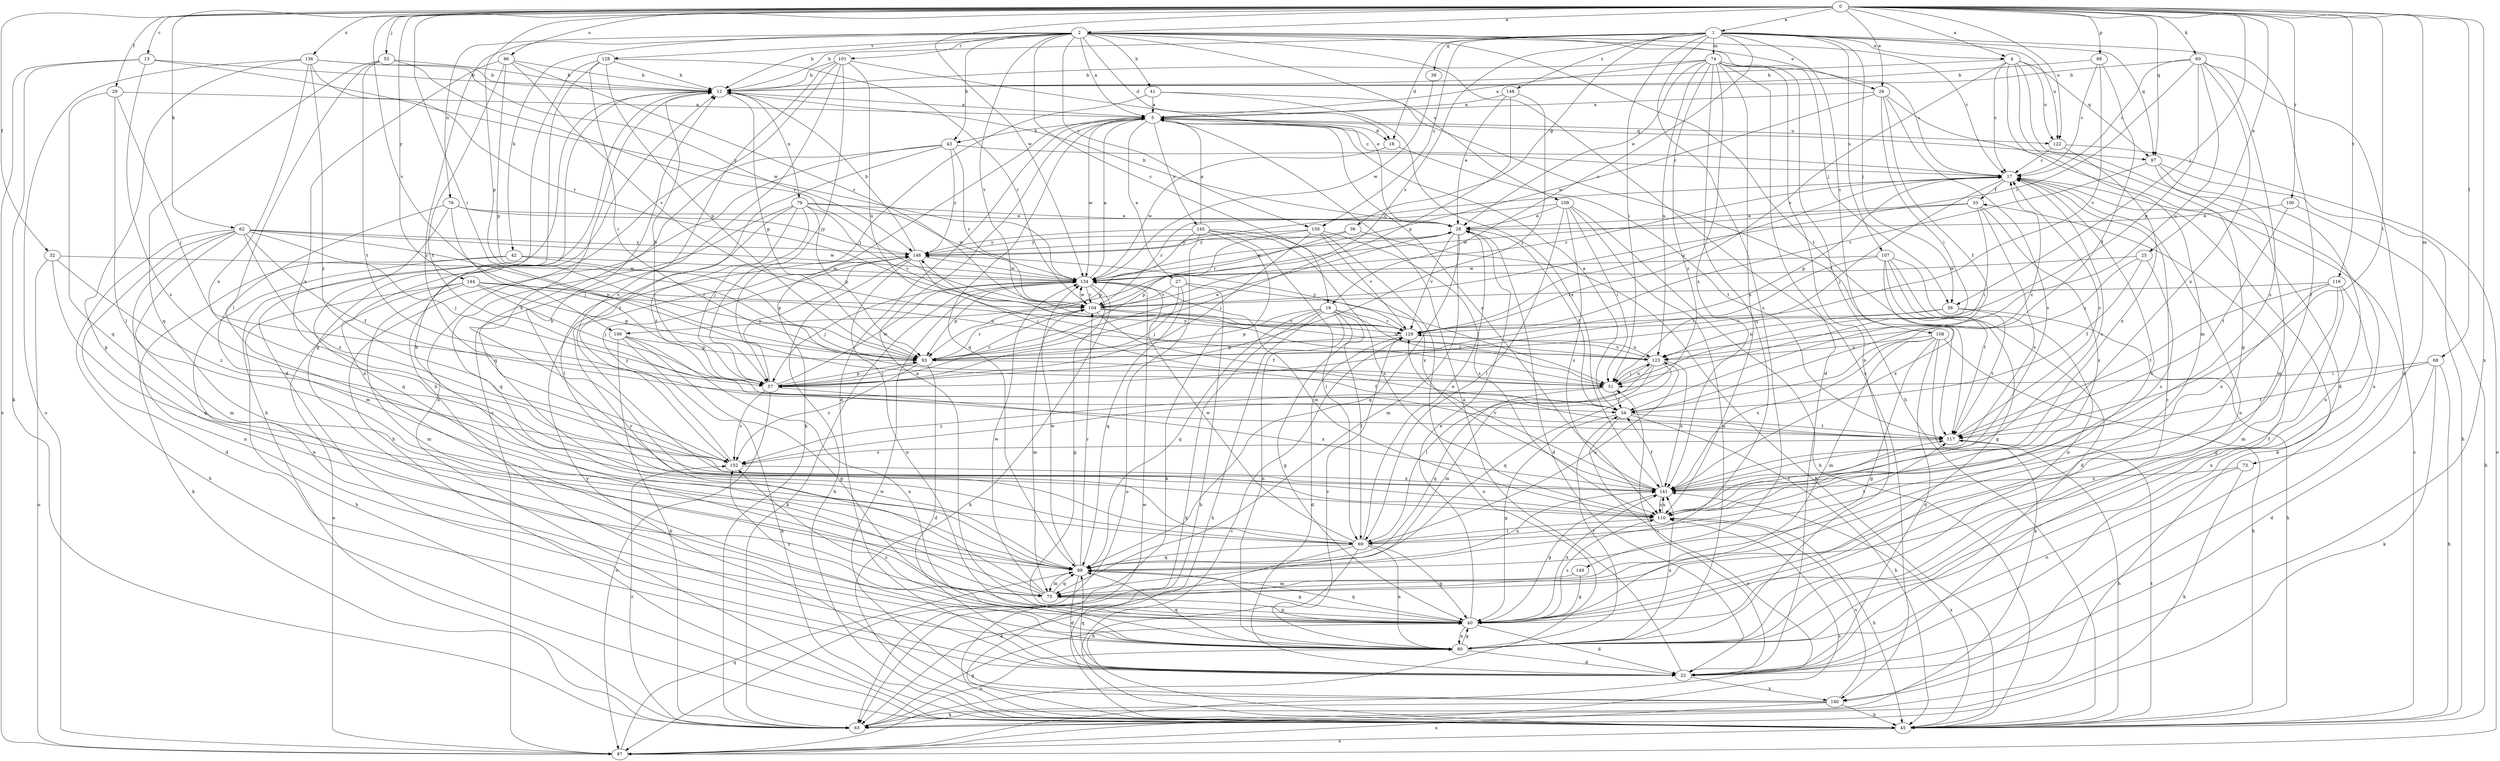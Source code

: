 strict digraph  {
0;
1;
2;
4;
5;
12;
13;
16;
17;
18;
22;
25;
26;
27;
28;
29;
32;
33;
34;
36;
39;
40;
41;
42;
43;
45;
51;
53;
56;
57;
60;
62;
63;
68;
69;
73;
74;
75;
76;
79;
80;
86;
87;
88;
93;
97;
98;
100;
101;
104;
106;
107;
108;
109;
110;
116;
117;
122;
123;
128;
129;
134;
136;
140;
141;
144;
145;
146;
148;
149;
150;
152;
0 -> 1  [label=a];
0 -> 2  [label=a];
0 -> 4  [label=a];
0 -> 13  [label=c];
0 -> 25  [label=e];
0 -> 26  [label=e];
0 -> 29  [label=f];
0 -> 32  [label=f];
0 -> 51  [label=i];
0 -> 53  [label=j];
0 -> 56  [label=j];
0 -> 60  [label=k];
0 -> 62  [label=k];
0 -> 68  [label=l];
0 -> 73  [label=m];
0 -> 86  [label=o];
0 -> 88  [label=p];
0 -> 93  [label=p];
0 -> 97  [label=q];
0 -> 100  [label=r];
0 -> 106  [label=s];
0 -> 116  [label=t];
0 -> 117  [label=t];
0 -> 122  [label=u];
0 -> 134  [label=w];
0 -> 136  [label=x];
0 -> 140  [label=x];
0 -> 144  [label=y];
1 -> 4  [label=a];
1 -> 12  [label=b];
1 -> 16  [label=c];
1 -> 18  [label=d];
1 -> 36  [label=g];
1 -> 39  [label=g];
1 -> 51  [label=i];
1 -> 56  [label=j];
1 -> 69  [label=l];
1 -> 74  [label=m];
1 -> 97  [label=q];
1 -> 106  [label=s];
1 -> 107  [label=s];
1 -> 108  [label=s];
1 -> 122  [label=u];
1 -> 148  [label=z];
1 -> 149  [label=z];
1 -> 150  [label=z];
2 -> 5  [label=a];
2 -> 12  [label=b];
2 -> 16  [label=c];
2 -> 17  [label=c];
2 -> 18  [label=d];
2 -> 26  [label=e];
2 -> 41  [label=h];
2 -> 42  [label=h];
2 -> 43  [label=h];
2 -> 56  [label=j];
2 -> 76  [label=n];
2 -> 101  [label=r];
2 -> 109  [label=s];
2 -> 117  [label=t];
2 -> 128  [label=v];
2 -> 129  [label=v];
2 -> 140  [label=x];
2 -> 150  [label=z];
2 -> 152  [label=z];
4 -> 12  [label=b];
4 -> 17  [label=c];
4 -> 40  [label=g];
4 -> 75  [label=m];
4 -> 97  [label=q];
4 -> 122  [label=u];
4 -> 129  [label=v];
4 -> 140  [label=x];
5 -> 17  [label=c];
5 -> 18  [label=d];
5 -> 22  [label=d];
5 -> 27  [label=e];
5 -> 43  [label=h];
5 -> 63  [label=k];
5 -> 97  [label=q];
5 -> 98  [label=q];
5 -> 122  [label=u];
5 -> 134  [label=w];
5 -> 145  [label=y];
12 -> 5  [label=a];
12 -> 79  [label=n];
12 -> 80  [label=n];
12 -> 93  [label=p];
13 -> 12  [label=b];
13 -> 63  [label=k];
13 -> 87  [label=o];
13 -> 110  [label=s];
13 -> 134  [label=w];
16 -> 40  [label=g];
16 -> 45  [label=h];
16 -> 51  [label=i];
16 -> 63  [label=k];
16 -> 69  [label=l];
16 -> 80  [label=n];
16 -> 93  [label=p];
16 -> 98  [label=q];
16 -> 129  [label=v];
17 -> 33  [label=f];
17 -> 57  [label=j];
17 -> 63  [label=k];
17 -> 80  [label=n];
17 -> 93  [label=p];
18 -> 117  [label=t];
18 -> 134  [label=w];
22 -> 5  [label=a];
22 -> 12  [label=b];
22 -> 33  [label=f];
22 -> 51  [label=i];
22 -> 98  [label=q];
22 -> 140  [label=x];
25 -> 34  [label=f];
25 -> 110  [label=s];
25 -> 123  [label=u];
25 -> 134  [label=w];
26 -> 5  [label=a];
26 -> 22  [label=d];
26 -> 34  [label=f];
26 -> 51  [label=i];
26 -> 110  [label=s];
26 -> 134  [label=w];
27 -> 45  [label=h];
27 -> 51  [label=i];
27 -> 57  [label=j];
27 -> 98  [label=q];
27 -> 104  [label=r];
28 -> 12  [label=b];
28 -> 22  [label=d];
28 -> 34  [label=f];
28 -> 75  [label=m];
28 -> 98  [label=q];
28 -> 129  [label=v];
28 -> 134  [label=w];
28 -> 146  [label=y];
29 -> 5  [label=a];
29 -> 57  [label=j];
29 -> 69  [label=l];
29 -> 98  [label=q];
32 -> 87  [label=o];
32 -> 98  [label=q];
32 -> 134  [label=w];
32 -> 152  [label=z];
33 -> 28  [label=e];
33 -> 51  [label=i];
33 -> 110  [label=s];
33 -> 134  [label=w];
33 -> 141  [label=x];
34 -> 5  [label=a];
34 -> 17  [label=c];
34 -> 40  [label=g];
34 -> 45  [label=h];
34 -> 87  [label=o];
34 -> 117  [label=t];
36 -> 45  [label=h];
36 -> 104  [label=r];
36 -> 146  [label=y];
39 -> 134  [label=w];
40 -> 5  [label=a];
40 -> 17  [label=c];
40 -> 22  [label=d];
40 -> 28  [label=e];
40 -> 80  [label=n];
40 -> 98  [label=q];
40 -> 110  [label=s];
40 -> 141  [label=x];
40 -> 152  [label=z];
41 -> 5  [label=a];
41 -> 57  [label=j];
41 -> 117  [label=t];
41 -> 141  [label=x];
42 -> 63  [label=k];
42 -> 80  [label=n];
42 -> 93  [label=p];
42 -> 134  [label=w];
43 -> 17  [label=c];
43 -> 45  [label=h];
43 -> 98  [label=q];
43 -> 104  [label=r];
43 -> 146  [label=y];
43 -> 152  [label=z];
45 -> 17  [label=c];
45 -> 87  [label=o];
45 -> 117  [label=t];
45 -> 129  [label=v];
45 -> 134  [label=w];
45 -> 141  [label=x];
51 -> 34  [label=f];
51 -> 98  [label=q];
51 -> 123  [label=u];
51 -> 146  [label=y];
51 -> 152  [label=z];
53 -> 12  [label=b];
53 -> 69  [label=l];
53 -> 98  [label=q];
53 -> 104  [label=r];
53 -> 117  [label=t];
56 -> 45  [label=h];
56 -> 117  [label=t];
56 -> 123  [label=u];
56 -> 129  [label=v];
57 -> 12  [label=b];
57 -> 87  [label=o];
57 -> 93  [label=p];
57 -> 104  [label=r];
57 -> 134  [label=w];
57 -> 141  [label=x];
57 -> 146  [label=y];
57 -> 152  [label=z];
60 -> 12  [label=b];
60 -> 17  [label=c];
60 -> 22  [label=d];
60 -> 93  [label=p];
60 -> 104  [label=r];
60 -> 110  [label=s];
60 -> 123  [label=u];
60 -> 141  [label=x];
62 -> 22  [label=d];
62 -> 34  [label=f];
62 -> 45  [label=h];
62 -> 57  [label=j];
62 -> 75  [label=m];
62 -> 80  [label=n];
62 -> 93  [label=p];
62 -> 134  [label=w];
62 -> 146  [label=y];
62 -> 152  [label=z];
63 -> 12  [label=b];
63 -> 40  [label=g];
63 -> 80  [label=n];
63 -> 152  [label=z];
68 -> 22  [label=d];
68 -> 45  [label=h];
68 -> 51  [label=i];
68 -> 63  [label=k];
68 -> 117  [label=t];
69 -> 12  [label=b];
69 -> 28  [label=e];
69 -> 40  [label=g];
69 -> 45  [label=h];
69 -> 63  [label=k];
69 -> 80  [label=n];
69 -> 98  [label=q];
69 -> 117  [label=t];
69 -> 123  [label=u];
69 -> 134  [label=w];
73 -> 63  [label=k];
73 -> 80  [label=n];
73 -> 141  [label=x];
74 -> 5  [label=a];
74 -> 12  [label=b];
74 -> 17  [label=c];
74 -> 22  [label=d];
74 -> 28  [label=e];
74 -> 45  [label=h];
74 -> 80  [label=n];
74 -> 98  [label=q];
74 -> 110  [label=s];
74 -> 123  [label=u];
74 -> 141  [label=x];
74 -> 152  [label=z];
75 -> 12  [label=b];
75 -> 40  [label=g];
75 -> 98  [label=q];
75 -> 134  [label=w];
75 -> 146  [label=y];
76 -> 28  [label=e];
76 -> 57  [label=j];
76 -> 75  [label=m];
76 -> 98  [label=q];
76 -> 146  [label=y];
79 -> 28  [label=e];
79 -> 57  [label=j];
79 -> 69  [label=l];
79 -> 93  [label=p];
79 -> 98  [label=q];
79 -> 117  [label=t];
79 -> 129  [label=v];
79 -> 134  [label=w];
80 -> 22  [label=d];
80 -> 34  [label=f];
80 -> 40  [label=g];
80 -> 98  [label=q];
80 -> 129  [label=v];
80 -> 141  [label=x];
80 -> 152  [label=z];
86 -> 12  [label=b];
86 -> 93  [label=p];
86 -> 104  [label=r];
86 -> 117  [label=t];
86 -> 129  [label=v];
86 -> 141  [label=x];
87 -> 98  [label=q];
87 -> 110  [label=s];
88 -> 12  [label=b];
88 -> 17  [label=c];
88 -> 34  [label=f];
88 -> 129  [label=v];
93 -> 22  [label=d];
93 -> 28  [label=e];
93 -> 34  [label=f];
93 -> 57  [label=j];
93 -> 104  [label=r];
93 -> 152  [label=z];
97 -> 45  [label=h];
97 -> 75  [label=m];
97 -> 80  [label=n];
97 -> 129  [label=v];
98 -> 17  [label=c];
98 -> 22  [label=d];
98 -> 40  [label=g];
98 -> 75  [label=m];
98 -> 104  [label=r];
98 -> 134  [label=w];
98 -> 141  [label=x];
100 -> 28  [label=e];
100 -> 45  [label=h];
100 -> 117  [label=t];
101 -> 12  [label=b];
101 -> 28  [label=e];
101 -> 45  [label=h];
101 -> 57  [label=j];
101 -> 87  [label=o];
101 -> 110  [label=s];
101 -> 123  [label=u];
104 -> 17  [label=c];
104 -> 34  [label=f];
104 -> 75  [label=m];
104 -> 123  [label=u];
104 -> 129  [label=v];
104 -> 134  [label=w];
106 -> 40  [label=g];
106 -> 45  [label=h];
106 -> 63  [label=k];
106 -> 80  [label=n];
106 -> 93  [label=p];
107 -> 22  [label=d];
107 -> 40  [label=g];
107 -> 51  [label=i];
107 -> 80  [label=n];
107 -> 117  [label=t];
107 -> 134  [label=w];
107 -> 141  [label=x];
108 -> 22  [label=d];
108 -> 40  [label=g];
108 -> 45  [label=h];
108 -> 63  [label=k];
108 -> 75  [label=m];
108 -> 123  [label=u];
108 -> 141  [label=x];
109 -> 28  [label=e];
109 -> 45  [label=h];
109 -> 51  [label=i];
109 -> 69  [label=l];
109 -> 80  [label=n];
109 -> 104  [label=r];
109 -> 110  [label=s];
110 -> 12  [label=b];
110 -> 45  [label=h];
110 -> 69  [label=l];
110 -> 117  [label=t];
110 -> 134  [label=w];
110 -> 141  [label=x];
116 -> 40  [label=g];
116 -> 75  [label=m];
116 -> 80  [label=n];
116 -> 104  [label=r];
116 -> 117  [label=t];
116 -> 141  [label=x];
117 -> 17  [label=c];
117 -> 45  [label=h];
117 -> 152  [label=z];
122 -> 17  [label=c];
122 -> 87  [label=o];
122 -> 141  [label=x];
123 -> 51  [label=i];
123 -> 69  [label=l];
123 -> 75  [label=m];
123 -> 98  [label=q];
123 -> 129  [label=v];
123 -> 141  [label=x];
128 -> 12  [label=b];
128 -> 22  [label=d];
128 -> 40  [label=g];
128 -> 51  [label=i];
128 -> 93  [label=p];
128 -> 104  [label=r];
129 -> 17  [label=c];
129 -> 22  [label=d];
129 -> 93  [label=p];
129 -> 123  [label=u];
129 -> 146  [label=y];
134 -> 5  [label=a];
134 -> 40  [label=g];
134 -> 45  [label=h];
134 -> 57  [label=j];
134 -> 63  [label=k];
134 -> 93  [label=p];
134 -> 104  [label=r];
136 -> 12  [label=b];
136 -> 40  [label=g];
136 -> 87  [label=o];
136 -> 104  [label=r];
136 -> 141  [label=x];
136 -> 146  [label=y];
136 -> 152  [label=z];
140 -> 45  [label=h];
140 -> 63  [label=k];
140 -> 87  [label=o];
140 -> 110  [label=s];
140 -> 134  [label=w];
140 -> 146  [label=y];
141 -> 5  [label=a];
141 -> 17  [label=c];
141 -> 34  [label=f];
141 -> 40  [label=g];
141 -> 110  [label=s];
141 -> 129  [label=v];
144 -> 45  [label=h];
144 -> 57  [label=j];
144 -> 75  [label=m];
144 -> 87  [label=o];
144 -> 93  [label=p];
144 -> 104  [label=r];
144 -> 123  [label=u];
145 -> 5  [label=a];
145 -> 63  [label=k];
145 -> 69  [label=l];
145 -> 87  [label=o];
145 -> 93  [label=p];
145 -> 110  [label=s];
145 -> 141  [label=x];
145 -> 146  [label=y];
146 -> 12  [label=b];
146 -> 17  [label=c];
146 -> 45  [label=h];
146 -> 51  [label=i];
146 -> 80  [label=n];
146 -> 134  [label=w];
148 -> 5  [label=a];
148 -> 28  [label=e];
148 -> 57  [label=j];
148 -> 93  [label=p];
149 -> 40  [label=g];
149 -> 75  [label=m];
150 -> 57  [label=j];
150 -> 87  [label=o];
150 -> 93  [label=p];
150 -> 110  [label=s];
150 -> 129  [label=v];
150 -> 146  [label=y];
152 -> 141  [label=x];
152 -> 146  [label=y];
}
